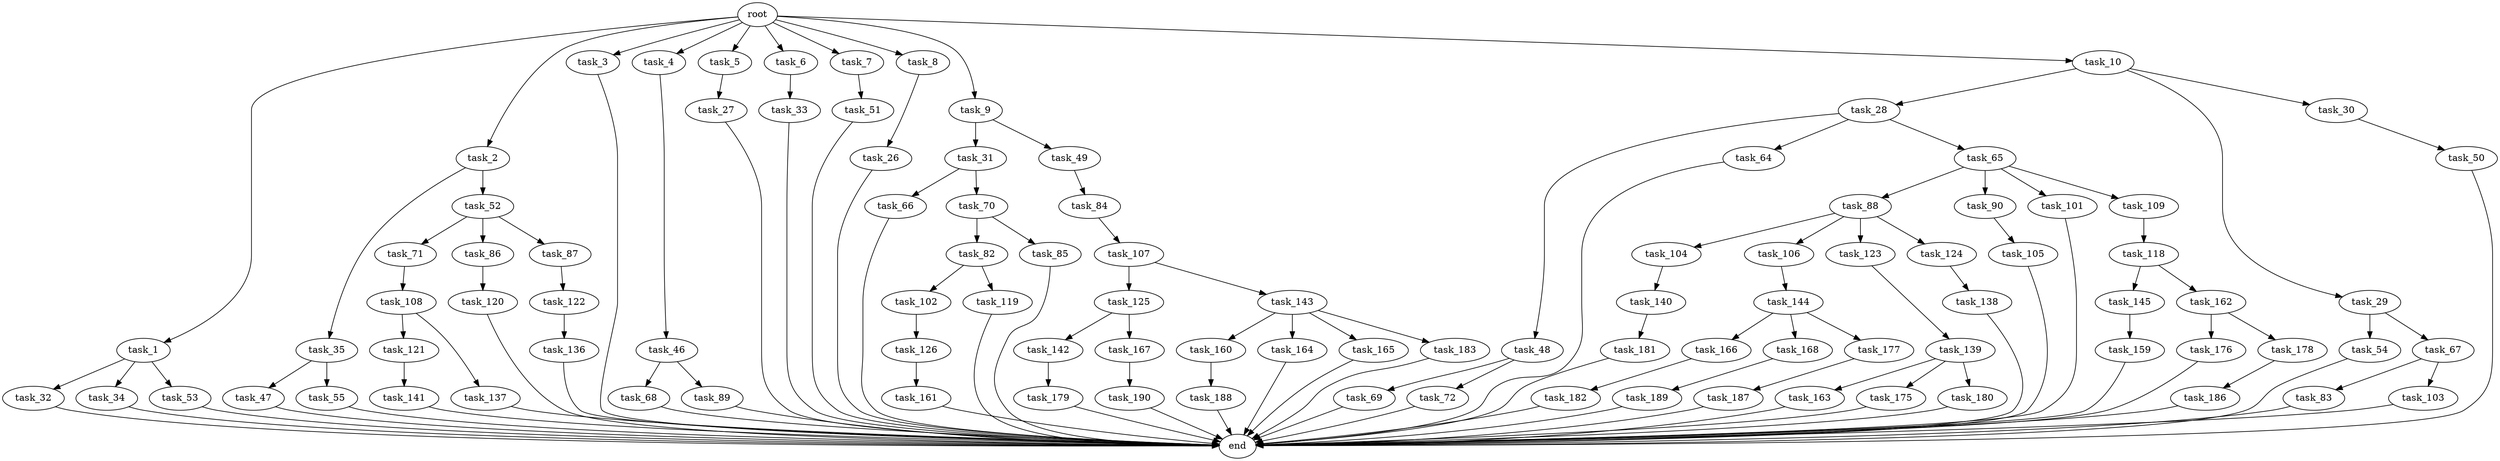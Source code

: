 digraph G {
  root [size="0.000000"];
  task_1 [size="1024.000000"];
  task_2 [size="1024.000000"];
  task_3 [size="1024.000000"];
  task_4 [size="1024.000000"];
  task_5 [size="1024.000000"];
  task_6 [size="1024.000000"];
  task_7 [size="1024.000000"];
  task_8 [size="1024.000000"];
  task_9 [size="1024.000000"];
  task_10 [size="1024.000000"];
  task_26 [size="549755813888.000000"];
  task_27 [size="309237645312.000000"];
  task_28 [size="549755813888.000000"];
  task_29 [size="549755813888.000000"];
  task_30 [size="549755813888.000000"];
  task_31 [size="695784701952.000000"];
  task_32 [size="420906795008.000000"];
  task_33 [size="34359738368.000000"];
  task_34 [size="420906795008.000000"];
  task_35 [size="420906795008.000000"];
  task_46 [size="214748364800.000000"];
  task_47 [size="214748364800.000000"];
  task_48 [size="858993459200.000000"];
  task_49 [size="695784701952.000000"];
  task_50 [size="309237645312.000000"];
  task_51 [size="137438953472.000000"];
  task_52 [size="420906795008.000000"];
  task_53 [size="420906795008.000000"];
  task_54 [size="34359738368.000000"];
  task_55 [size="214748364800.000000"];
  task_64 [size="858993459200.000000"];
  task_65 [size="858993459200.000000"];
  task_66 [size="34359738368.000000"];
  task_67 [size="34359738368.000000"];
  task_68 [size="137438953472.000000"];
  task_69 [size="420906795008.000000"];
  task_70 [size="34359738368.000000"];
  task_71 [size="549755813888.000000"];
  task_72 [size="420906795008.000000"];
  task_82 [size="137438953472.000000"];
  task_83 [size="695784701952.000000"];
  task_84 [size="695784701952.000000"];
  task_85 [size="137438953472.000000"];
  task_86 [size="549755813888.000000"];
  task_87 [size="549755813888.000000"];
  task_88 [size="549755813888.000000"];
  task_89 [size="137438953472.000000"];
  task_90 [size="549755813888.000000"];
  task_101 [size="549755813888.000000"];
  task_102 [size="858993459200.000000"];
  task_103 [size="695784701952.000000"];
  task_104 [size="137438953472.000000"];
  task_105 [size="549755813888.000000"];
  task_106 [size="137438953472.000000"];
  task_107 [size="34359738368.000000"];
  task_108 [size="549755813888.000000"];
  task_109 [size="549755813888.000000"];
  task_118 [size="858993459200.000000"];
  task_119 [size="858993459200.000000"];
  task_120 [size="34359738368.000000"];
  task_121 [size="34359738368.000000"];
  task_122 [size="309237645312.000000"];
  task_123 [size="137438953472.000000"];
  task_124 [size="137438953472.000000"];
  task_125 [size="549755813888.000000"];
  task_126 [size="137438953472.000000"];
  task_136 [size="695784701952.000000"];
  task_137 [size="34359738368.000000"];
  task_138 [size="137438953472.000000"];
  task_139 [size="34359738368.000000"];
  task_140 [size="549755813888.000000"];
  task_141 [size="34359738368.000000"];
  task_142 [size="858993459200.000000"];
  task_143 [size="549755813888.000000"];
  task_144 [size="214748364800.000000"];
  task_145 [size="549755813888.000000"];
  task_159 [size="137438953472.000000"];
  task_160 [size="420906795008.000000"];
  task_161 [size="309237645312.000000"];
  task_162 [size="549755813888.000000"];
  task_163 [size="34359738368.000000"];
  task_164 [size="420906795008.000000"];
  task_165 [size="420906795008.000000"];
  task_166 [size="695784701952.000000"];
  task_167 [size="858993459200.000000"];
  task_168 [size="695784701952.000000"];
  task_175 [size="34359738368.000000"];
  task_176 [size="34359738368.000000"];
  task_177 [size="695784701952.000000"];
  task_178 [size="34359738368.000000"];
  task_179 [size="549755813888.000000"];
  task_180 [size="34359738368.000000"];
  task_181 [size="77309411328.000000"];
  task_182 [size="549755813888.000000"];
  task_183 [size="420906795008.000000"];
  task_186 [size="695784701952.000000"];
  task_187 [size="34359738368.000000"];
  task_188 [size="549755813888.000000"];
  task_189 [size="77309411328.000000"];
  task_190 [size="695784701952.000000"];
  end [size="0.000000"];

  root -> task_1 [size="1.000000"];
  root -> task_2 [size="1.000000"];
  root -> task_3 [size="1.000000"];
  root -> task_4 [size="1.000000"];
  root -> task_5 [size="1.000000"];
  root -> task_6 [size="1.000000"];
  root -> task_7 [size="1.000000"];
  root -> task_8 [size="1.000000"];
  root -> task_9 [size="1.000000"];
  root -> task_10 [size="1.000000"];
  task_1 -> task_32 [size="411041792.000000"];
  task_1 -> task_34 [size="411041792.000000"];
  task_1 -> task_53 [size="411041792.000000"];
  task_2 -> task_35 [size="411041792.000000"];
  task_2 -> task_52 [size="411041792.000000"];
  task_3 -> end [size="1.000000"];
  task_4 -> task_46 [size="209715200.000000"];
  task_5 -> task_27 [size="301989888.000000"];
  task_6 -> task_33 [size="33554432.000000"];
  task_7 -> task_51 [size="134217728.000000"];
  task_8 -> task_26 [size="536870912.000000"];
  task_9 -> task_31 [size="679477248.000000"];
  task_9 -> task_49 [size="679477248.000000"];
  task_10 -> task_28 [size="536870912.000000"];
  task_10 -> task_29 [size="536870912.000000"];
  task_10 -> task_30 [size="536870912.000000"];
  task_26 -> end [size="1.000000"];
  task_27 -> end [size="1.000000"];
  task_28 -> task_48 [size="838860800.000000"];
  task_28 -> task_64 [size="838860800.000000"];
  task_28 -> task_65 [size="838860800.000000"];
  task_29 -> task_54 [size="33554432.000000"];
  task_29 -> task_67 [size="33554432.000000"];
  task_30 -> task_50 [size="301989888.000000"];
  task_31 -> task_66 [size="33554432.000000"];
  task_31 -> task_70 [size="33554432.000000"];
  task_32 -> end [size="1.000000"];
  task_33 -> end [size="1.000000"];
  task_34 -> end [size="1.000000"];
  task_35 -> task_47 [size="209715200.000000"];
  task_35 -> task_55 [size="209715200.000000"];
  task_46 -> task_68 [size="134217728.000000"];
  task_46 -> task_89 [size="134217728.000000"];
  task_47 -> end [size="1.000000"];
  task_48 -> task_69 [size="411041792.000000"];
  task_48 -> task_72 [size="411041792.000000"];
  task_49 -> task_84 [size="679477248.000000"];
  task_50 -> end [size="1.000000"];
  task_51 -> end [size="1.000000"];
  task_52 -> task_71 [size="536870912.000000"];
  task_52 -> task_86 [size="536870912.000000"];
  task_52 -> task_87 [size="536870912.000000"];
  task_53 -> end [size="1.000000"];
  task_54 -> end [size="1.000000"];
  task_55 -> end [size="1.000000"];
  task_64 -> end [size="1.000000"];
  task_65 -> task_88 [size="536870912.000000"];
  task_65 -> task_90 [size="536870912.000000"];
  task_65 -> task_101 [size="536870912.000000"];
  task_65 -> task_109 [size="536870912.000000"];
  task_66 -> end [size="1.000000"];
  task_67 -> task_83 [size="679477248.000000"];
  task_67 -> task_103 [size="679477248.000000"];
  task_68 -> end [size="1.000000"];
  task_69 -> end [size="1.000000"];
  task_70 -> task_82 [size="134217728.000000"];
  task_70 -> task_85 [size="134217728.000000"];
  task_71 -> task_108 [size="536870912.000000"];
  task_72 -> end [size="1.000000"];
  task_82 -> task_102 [size="838860800.000000"];
  task_82 -> task_119 [size="838860800.000000"];
  task_83 -> end [size="1.000000"];
  task_84 -> task_107 [size="33554432.000000"];
  task_85 -> end [size="1.000000"];
  task_86 -> task_120 [size="33554432.000000"];
  task_87 -> task_122 [size="301989888.000000"];
  task_88 -> task_104 [size="134217728.000000"];
  task_88 -> task_106 [size="134217728.000000"];
  task_88 -> task_123 [size="134217728.000000"];
  task_88 -> task_124 [size="134217728.000000"];
  task_89 -> end [size="1.000000"];
  task_90 -> task_105 [size="536870912.000000"];
  task_101 -> end [size="1.000000"];
  task_102 -> task_126 [size="134217728.000000"];
  task_103 -> end [size="1.000000"];
  task_104 -> task_140 [size="536870912.000000"];
  task_105 -> end [size="1.000000"];
  task_106 -> task_144 [size="209715200.000000"];
  task_107 -> task_125 [size="536870912.000000"];
  task_107 -> task_143 [size="536870912.000000"];
  task_108 -> task_121 [size="33554432.000000"];
  task_108 -> task_137 [size="33554432.000000"];
  task_109 -> task_118 [size="838860800.000000"];
  task_118 -> task_145 [size="536870912.000000"];
  task_118 -> task_162 [size="536870912.000000"];
  task_119 -> end [size="1.000000"];
  task_120 -> end [size="1.000000"];
  task_121 -> task_141 [size="33554432.000000"];
  task_122 -> task_136 [size="679477248.000000"];
  task_123 -> task_139 [size="33554432.000000"];
  task_124 -> task_138 [size="134217728.000000"];
  task_125 -> task_142 [size="838860800.000000"];
  task_125 -> task_167 [size="838860800.000000"];
  task_126 -> task_161 [size="301989888.000000"];
  task_136 -> end [size="1.000000"];
  task_137 -> end [size="1.000000"];
  task_138 -> end [size="1.000000"];
  task_139 -> task_163 [size="33554432.000000"];
  task_139 -> task_175 [size="33554432.000000"];
  task_139 -> task_180 [size="33554432.000000"];
  task_140 -> task_181 [size="75497472.000000"];
  task_141 -> end [size="1.000000"];
  task_142 -> task_179 [size="536870912.000000"];
  task_143 -> task_160 [size="411041792.000000"];
  task_143 -> task_164 [size="411041792.000000"];
  task_143 -> task_165 [size="411041792.000000"];
  task_143 -> task_183 [size="411041792.000000"];
  task_144 -> task_166 [size="679477248.000000"];
  task_144 -> task_168 [size="679477248.000000"];
  task_144 -> task_177 [size="679477248.000000"];
  task_145 -> task_159 [size="134217728.000000"];
  task_159 -> end [size="1.000000"];
  task_160 -> task_188 [size="536870912.000000"];
  task_161 -> end [size="1.000000"];
  task_162 -> task_176 [size="33554432.000000"];
  task_162 -> task_178 [size="33554432.000000"];
  task_163 -> end [size="1.000000"];
  task_164 -> end [size="1.000000"];
  task_165 -> end [size="1.000000"];
  task_166 -> task_182 [size="536870912.000000"];
  task_167 -> task_190 [size="679477248.000000"];
  task_168 -> task_189 [size="75497472.000000"];
  task_175 -> end [size="1.000000"];
  task_176 -> end [size="1.000000"];
  task_177 -> task_187 [size="33554432.000000"];
  task_178 -> task_186 [size="679477248.000000"];
  task_179 -> end [size="1.000000"];
  task_180 -> end [size="1.000000"];
  task_181 -> end [size="1.000000"];
  task_182 -> end [size="1.000000"];
  task_183 -> end [size="1.000000"];
  task_186 -> end [size="1.000000"];
  task_187 -> end [size="1.000000"];
  task_188 -> end [size="1.000000"];
  task_189 -> end [size="1.000000"];
  task_190 -> end [size="1.000000"];
}

